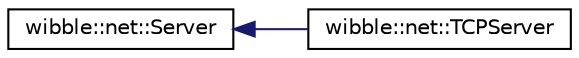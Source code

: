 digraph G
{
  edge [fontname="Helvetica",fontsize="10",labelfontname="Helvetica",labelfontsize="10"];
  node [fontname="Helvetica",fontsize="10",shape=record];
  rankdir="LR";
  Node1 [label="wibble::net::Server",height=0.2,width=0.4,color="black", fillcolor="white", style="filled",URL="$structwibble_1_1net_1_1Server.html",tooltip="Generic bind/listen/accept internet server."];
  Node1 -> Node2 [dir="back",color="midnightblue",fontsize="10",style="solid",fontname="Helvetica"];
  Node2 [label="wibble::net::TCPServer",height=0.2,width=0.4,color="black", fillcolor="white", style="filled",URL="$structwibble_1_1net_1_1TCPServer.html"];
}
